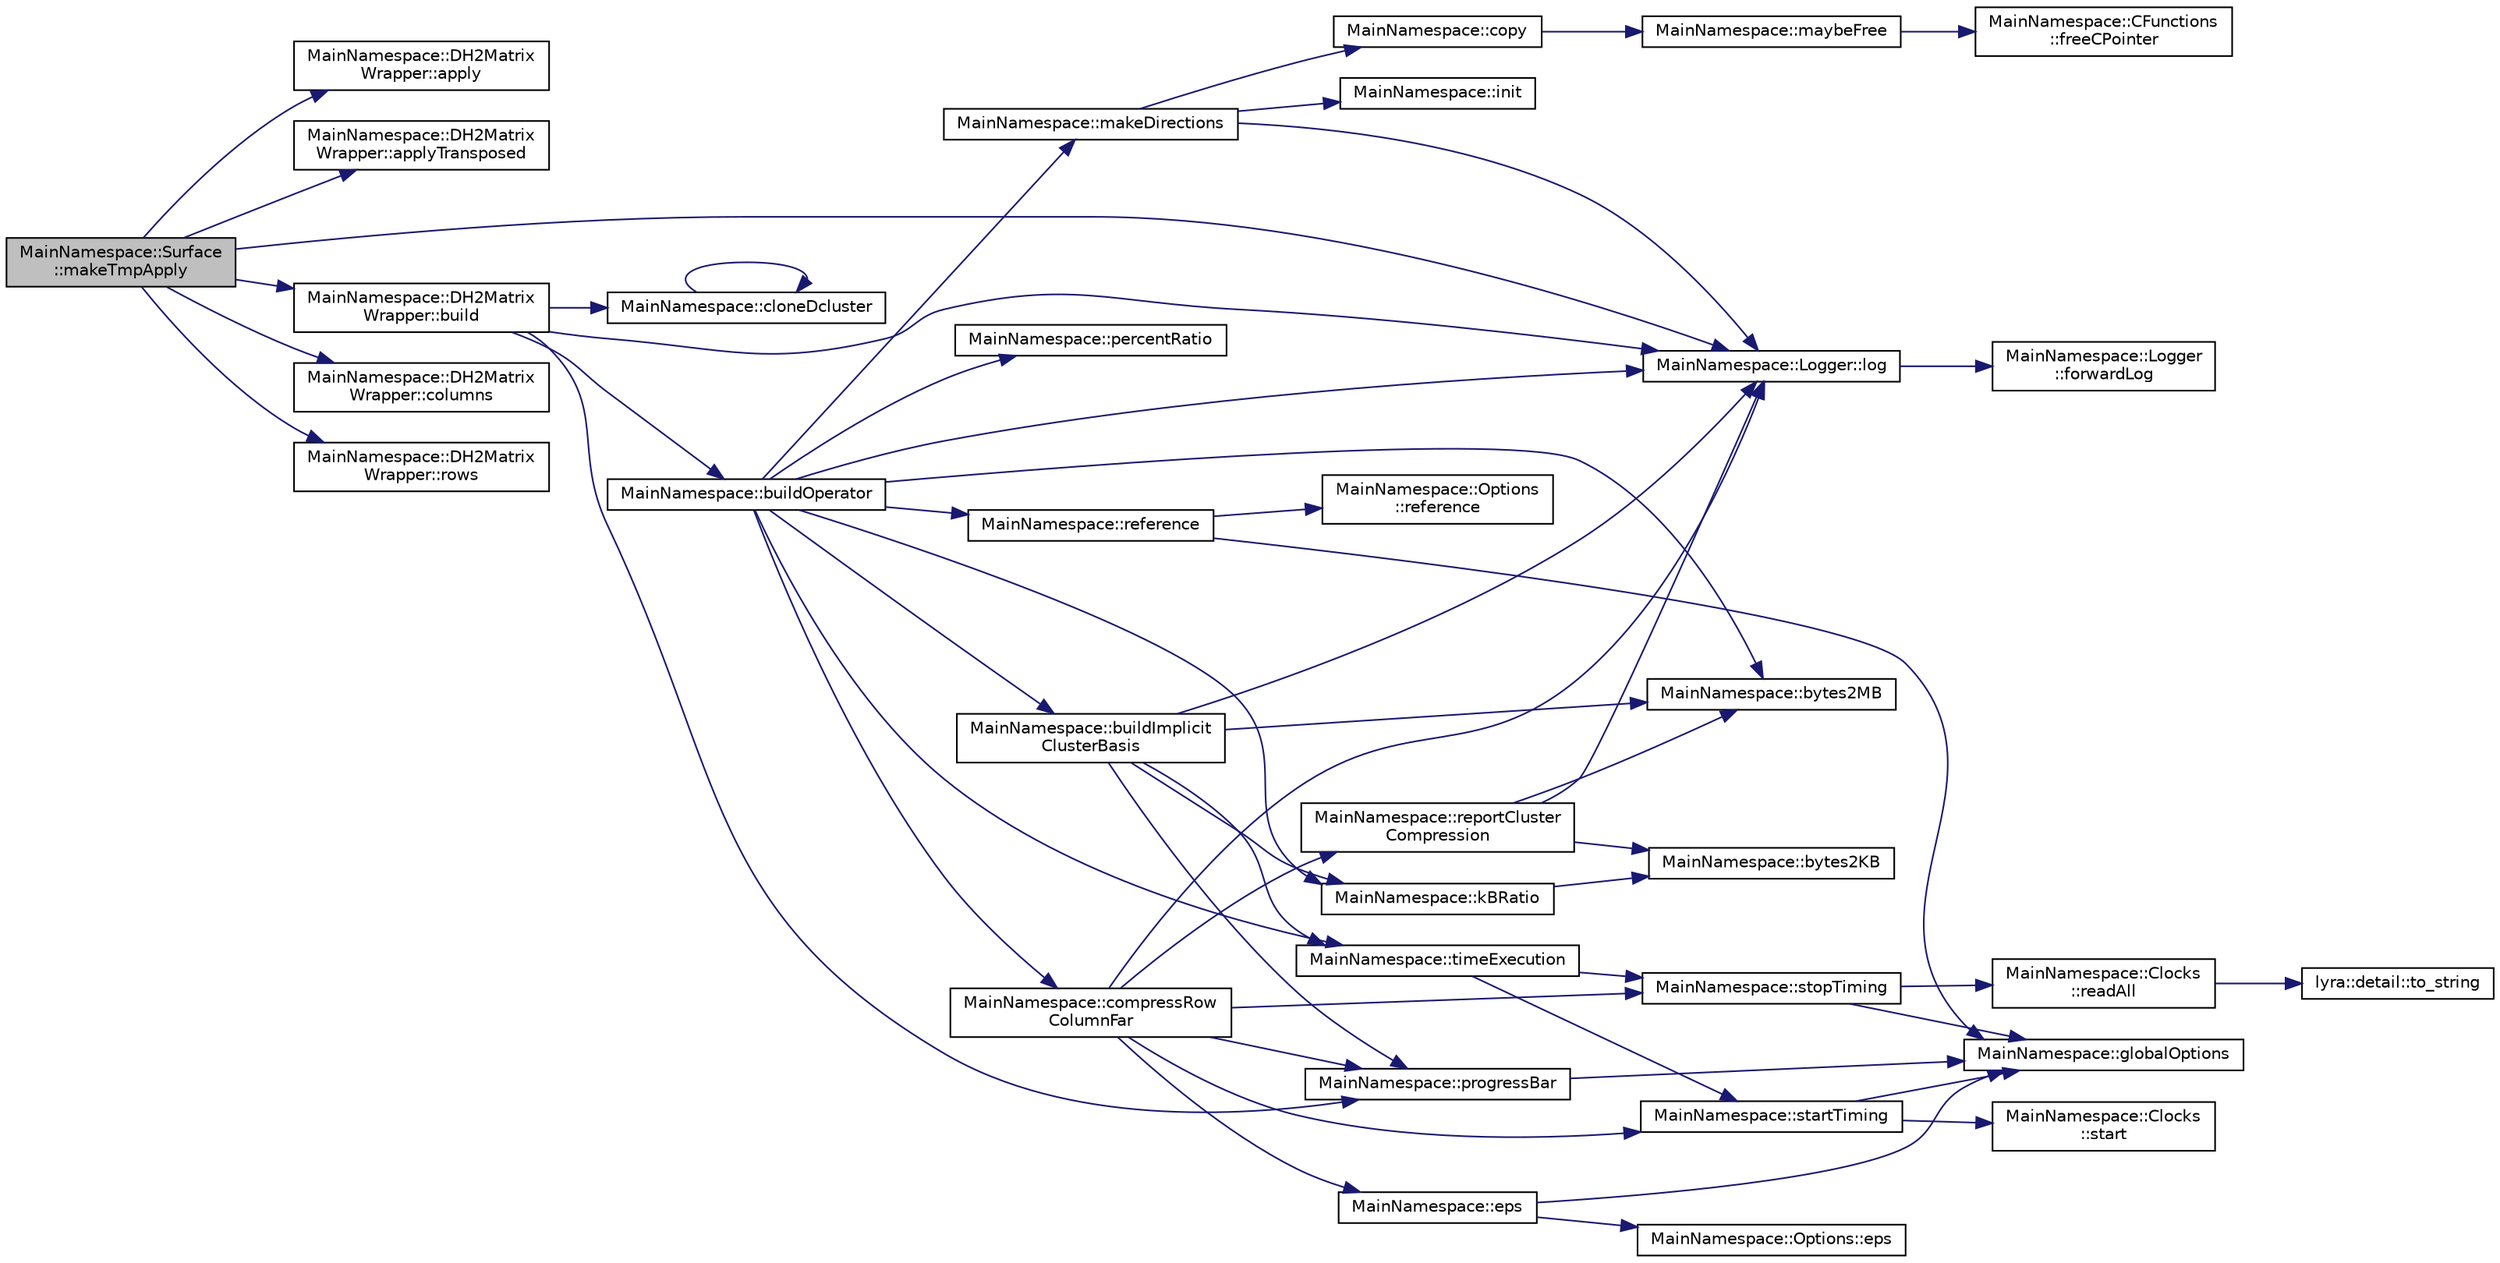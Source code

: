 digraph "MainNamespace::Surface::makeTmpApply"
{
 // INTERACTIVE_SVG=YES
 // LATEX_PDF_SIZE
  edge [fontname="Helvetica",fontsize="10",labelfontname="Helvetica",labelfontsize="10"];
  node [fontname="Helvetica",fontsize="10",shape=record];
  rankdir="LR";
  Node1 [label="MainNamespace::Surface\l::makeTmpApply",height=0.2,width=0.4,color="black", fillcolor="grey75", style="filled", fontcolor="black",tooltip=" "];
  Node1 -> Node2 [color="midnightblue",fontsize="10",style="solid",fontname="Helvetica"];
  Node2 [label="MainNamespace::DH2Matrix\lWrapper::apply",height=0.2,width=0.4,color="black", fillcolor="white", style="filled",URL="$class_main_namespace_1_1_d_h2_matrix_wrapper.html#a60542c6922db56ef894763552473f731",tooltip="Apply the operator to source * scale, and add the result to destination."];
  Node1 -> Node3 [color="midnightblue",fontsize="10",style="solid",fontname="Helvetica"];
  Node3 [label="MainNamespace::DH2Matrix\lWrapper::applyTransposed",height=0.2,width=0.4,color="black", fillcolor="white", style="filled",URL="$class_main_namespace_1_1_d_h2_matrix_wrapper.html#adb03645b3f6bc16f5af0727f097c224f",tooltip="Apply the transposed of the operator to source * scale, and add the result to destination."];
  Node1 -> Node4 [color="midnightblue",fontsize="10",style="solid",fontname="Helvetica"];
  Node4 [label="MainNamespace::DH2Matrix\lWrapper::build",height=0.2,width=0.4,color="black", fillcolor="white", style="filled",URL="$class_main_namespace_1_1_d_h2_matrix_wrapper.html#a8b3117680075ec79bc0500f3e901b133",tooltip="Take ownership of, the pointer to the bem description and build the matrix and all needed data struct..."];
  Node4 -> Node5 [color="midnightblue",fontsize="10",style="solid",fontname="Helvetica"];
  Node5 [label="MainNamespace::buildOperator",height=0.2,width=0.4,color="black", fillcolor="white", style="filled",URL="$namespace_main_namespace.html#aaa553a0feb6a9e785dce2ea7c2f25481",tooltip="Build a dh2matrix for the operator described by bemDescription, using the given clusters."];
  Node5 -> Node6 [color="midnightblue",fontsize="10",style="solid",fontname="Helvetica"];
  Node6 [label="MainNamespace::buildImplicit\lClusterBasis",height=0.2,width=0.4,color="black", fillcolor="white", style="filled",URL="$namespace_main_namespace.html#a8d8fdac50b5e686e19890836bb305791",tooltip=" "];
  Node6 -> Node7 [color="midnightblue",fontsize="10",style="solid",fontname="Helvetica"];
  Node7 [label="MainNamespace::bytes2MB",height=0.2,width=0.4,color="black", fillcolor="white", style="filled",URL="$namespace_main_namespace.html#a8b635a657e6b53278f8c3df8f0f4dd7e",tooltip=" "];
  Node6 -> Node8 [color="midnightblue",fontsize="10",style="solid",fontname="Helvetica"];
  Node8 [label="MainNamespace::kBRatio",height=0.2,width=0.4,color="black", fillcolor="white", style="filled",URL="$namespace_main_namespace.html#a1a47811df49aff58a267d9845ae9da15",tooltip=" "];
  Node8 -> Node9 [color="midnightblue",fontsize="10",style="solid",fontname="Helvetica"];
  Node9 [label="MainNamespace::bytes2KB",height=0.2,width=0.4,color="black", fillcolor="white", style="filled",URL="$namespace_main_namespace.html#a676f5efd45b0c88c4ef129b59e69ac71",tooltip=" "];
  Node6 -> Node10 [color="midnightblue",fontsize="10",style="solid",fontname="Helvetica"];
  Node10 [label="MainNamespace::Logger::log",height=0.2,width=0.4,color="black", fillcolor="white", style="filled",URL="$namespace_main_namespace_1_1_logger.html#afbb4cc2d8b498e71fcb228f0da8309a1",tooltip=" "];
  Node10 -> Node11 [color="midnightblue",fontsize="10",style="solid",fontname="Helvetica"];
  Node11 [label="MainNamespace::Logger\l::forwardLog",height=0.2,width=0.4,color="black", fillcolor="white", style="filled",URL="$namespace_main_namespace_1_1_logger.html#af052b0198f333fca77f0837a511ec7f7",tooltip=" "];
  Node6 -> Node12 [color="midnightblue",fontsize="10",style="solid",fontname="Helvetica"];
  Node12 [label="MainNamespace::progressBar",height=0.2,width=0.4,color="black", fillcolor="white", style="filled",URL="$namespace_main_namespace.html#a81be07be2d5cb2aa7737c9551518e82b",tooltip=" "];
  Node12 -> Node13 [color="midnightblue",fontsize="10",style="solid",fontname="Helvetica"];
  Node13 [label="MainNamespace::globalOptions",height=0.2,width=0.4,color="black", fillcolor="white", style="filled",URL="$namespace_main_namespace.html#a6fd76e14adc7d23a9822334cb389b369",tooltip=" "];
  Node6 -> Node14 [color="midnightblue",fontsize="10",style="solid",fontname="Helvetica"];
  Node14 [label="MainNamespace::timeExecution",height=0.2,width=0.4,color="black", fillcolor="white", style="filled",URL="$namespace_main_namespace.html#af2de50bf4da80fb75ac77bb7bdce2f40",tooltip=" "];
  Node14 -> Node15 [color="midnightblue",fontsize="10",style="solid",fontname="Helvetica"];
  Node15 [label="MainNamespace::startTiming",height=0.2,width=0.4,color="black", fillcolor="white", style="filled",URL="$namespace_main_namespace.html#a29e3c10e67bcebfcf74b31964747e0d8",tooltip=" "];
  Node15 -> Node13 [color="midnightblue",fontsize="10",style="solid",fontname="Helvetica"];
  Node15 -> Node16 [color="midnightblue",fontsize="10",style="solid",fontname="Helvetica"];
  Node16 [label="MainNamespace::Clocks\l::start",height=0.2,width=0.4,color="black", fillcolor="white", style="filled",URL="$class_main_namespace_1_1_clocks.html#a0a4ef648fba7c4c6765db19c6a4a6c46",tooltip=" "];
  Node14 -> Node17 [color="midnightblue",fontsize="10",style="solid",fontname="Helvetica"];
  Node17 [label="MainNamespace::stopTiming",height=0.2,width=0.4,color="black", fillcolor="white", style="filled",URL="$namespace_main_namespace.html#a03589b500835850f32276c9983678dc8",tooltip=" "];
  Node17 -> Node13 [color="midnightblue",fontsize="10",style="solid",fontname="Helvetica"];
  Node17 -> Node18 [color="midnightblue",fontsize="10",style="solid",fontname="Helvetica"];
  Node18 [label="MainNamespace::Clocks\l::readAll",height=0.2,width=0.4,color="black", fillcolor="white", style="filled",URL="$class_main_namespace_1_1_clocks.html#ae0f6374bfcfdbb939449238eabb488ab",tooltip=" "];
  Node18 -> Node19 [color="midnightblue",fontsize="10",style="solid",fontname="Helvetica"];
  Node19 [label="lyra::detail::to_string",height=0.2,width=0.4,color="black", fillcolor="white", style="filled",URL="$namespacelyra_1_1detail.html#ae65bbfceff11344e7ae2b7f28bebcdb7",tooltip=" "];
  Node5 -> Node7 [color="midnightblue",fontsize="10",style="solid",fontname="Helvetica"];
  Node5 -> Node20 [color="midnightblue",fontsize="10",style="solid",fontname="Helvetica"];
  Node20 [label="MainNamespace::compressRow\lColumnFar",height=0.2,width=0.4,color="black", fillcolor="white", style="filled",URL="$namespace_main_namespace.html#ab0c0b0cb1d9d667bc93cb8e377796c8a",tooltip=" "];
  Node20 -> Node21 [color="midnightblue",fontsize="10",style="solid",fontname="Helvetica"];
  Node21 [label="MainNamespace::eps",height=0.2,width=0.4,color="black", fillcolor="white", style="filled",URL="$namespace_main_namespace.html#a4e7ea1c2ee502be36c9be19ea1c5ada3",tooltip=" "];
  Node21 -> Node22 [color="midnightblue",fontsize="10",style="solid",fontname="Helvetica"];
  Node22 [label="MainNamespace::Options::eps",height=0.2,width=0.4,color="black", fillcolor="white", style="filled",URL="$struct_main_namespace_1_1_options.html#ad8a5dac97faa38719a378d695f4c3b6b",tooltip=" "];
  Node21 -> Node13 [color="midnightblue",fontsize="10",style="solid",fontname="Helvetica"];
  Node20 -> Node10 [color="midnightblue",fontsize="10",style="solid",fontname="Helvetica"];
  Node20 -> Node12 [color="midnightblue",fontsize="10",style="solid",fontname="Helvetica"];
  Node20 -> Node23 [color="midnightblue",fontsize="10",style="solid",fontname="Helvetica"];
  Node23 [label="MainNamespace::reportCluster\lCompression",height=0.2,width=0.4,color="black", fillcolor="white", style="filled",URL="$namespace_main_namespace.html#a616c9a4091e842c4469e1ceffc02b864",tooltip=" "];
  Node23 -> Node9 [color="midnightblue",fontsize="10",style="solid",fontname="Helvetica"];
  Node23 -> Node7 [color="midnightblue",fontsize="10",style="solid",fontname="Helvetica"];
  Node23 -> Node10 [color="midnightblue",fontsize="10",style="solid",fontname="Helvetica"];
  Node20 -> Node15 [color="midnightblue",fontsize="10",style="solid",fontname="Helvetica"];
  Node20 -> Node17 [color="midnightblue",fontsize="10",style="solid",fontname="Helvetica"];
  Node5 -> Node8 [color="midnightblue",fontsize="10",style="solid",fontname="Helvetica"];
  Node5 -> Node10 [color="midnightblue",fontsize="10",style="solid",fontname="Helvetica"];
  Node5 -> Node24 [color="midnightblue",fontsize="10",style="solid",fontname="Helvetica"];
  Node24 [label="MainNamespace::makeDirections",height=0.2,width=0.4,color="black", fillcolor="white", style="filled",URL="$namespace_main_namespace.html#a595f92c9feef4f77b05ba85969525fe1",tooltip=" "];
  Node24 -> Node25 [color="midnightblue",fontsize="10",style="solid",fontname="Helvetica"];
  Node25 [label="MainNamespace::copy",height=0.2,width=0.4,color="black", fillcolor="white", style="filled",URL="$namespace_main_namespace.html#ad6c9cb208aad8941d4a3efa626110c5b",tooltip=" "];
  Node25 -> Node26 [color="midnightblue",fontsize="10",style="solid",fontname="Helvetica"];
  Node26 [label="MainNamespace::maybeFree",height=0.2,width=0.4,color="black", fillcolor="white", style="filled",URL="$namespace_main_namespace.html#a066656219cf67ef84d18b17a7daae845",tooltip=" "];
  Node26 -> Node27 [color="midnightblue",fontsize="10",style="solid",fontname="Helvetica"];
  Node27 [label="MainNamespace::CFunctions\l::freeCPointer",height=0.2,width=0.4,color="black", fillcolor="white", style="filled",URL="$namespace_main_namespace_1_1_c_functions.html#a4c174a200de18d1f8aa4f313eef7513a",tooltip=" "];
  Node24 -> Node28 [color="midnightblue",fontsize="10",style="solid",fontname="Helvetica"];
  Node28 [label="MainNamespace::init",height=0.2,width=0.4,color="black", fillcolor="white", style="filled",URL="$namespace_main_namespace.html#a02c8bef81335a9abf6f7c56770f0c7a1",tooltip=" "];
  Node24 -> Node10 [color="midnightblue",fontsize="10",style="solid",fontname="Helvetica"];
  Node5 -> Node29 [color="midnightblue",fontsize="10",style="solid",fontname="Helvetica"];
  Node29 [label="MainNamespace::percentRatio",height=0.2,width=0.4,color="black", fillcolor="white", style="filled",URL="$namespace_main_namespace.html#ab762b20c1f4f516b4c9043ce99d64ea9",tooltip=" "];
  Node5 -> Node30 [color="midnightblue",fontsize="10",style="solid",fontname="Helvetica"];
  Node30 [label="MainNamespace::reference",height=0.2,width=0.4,color="black", fillcolor="white", style="filled",URL="$namespace_main_namespace.html#a78e94b3a3cdc51d20e1c665b3c4dd432",tooltip=" "];
  Node30 -> Node13 [color="midnightblue",fontsize="10",style="solid",fontname="Helvetica"];
  Node30 -> Node31 [color="midnightblue",fontsize="10",style="solid",fontname="Helvetica"];
  Node31 [label="MainNamespace::Options\l::reference",height=0.2,width=0.4,color="black", fillcolor="white", style="filled",URL="$struct_main_namespace_1_1_options.html#a7265db95ee1db24aa677c747ec2ec49b",tooltip=" "];
  Node5 -> Node14 [color="midnightblue",fontsize="10",style="solid",fontname="Helvetica"];
  Node4 -> Node32 [color="midnightblue",fontsize="10",style="solid",fontname="Helvetica"];
  Node32 [label="MainNamespace::cloneDcluster",height=0.2,width=0.4,color="black", fillcolor="white", style="filled",URL="$namespace_main_namespace.html#a563d3275892f06e378b075454231763f",tooltip=" "];
  Node32 -> Node32 [color="midnightblue",fontsize="10",style="solid",fontname="Helvetica"];
  Node4 -> Node10 [color="midnightblue",fontsize="10",style="solid",fontname="Helvetica"];
  Node4 -> Node12 [color="midnightblue",fontsize="10",style="solid",fontname="Helvetica"];
  Node1 -> Node33 [color="midnightblue",fontsize="10",style="solid",fontname="Helvetica"];
  Node33 [label="MainNamespace::DH2Matrix\lWrapper::columns",height=0.2,width=0.4,color="black", fillcolor="white", style="filled",URL="$class_main_namespace_1_1_d_h2_matrix_wrapper.html#a7d828aa322d59851d3e18f5af6a7ace1",tooltip=" "];
  Node1 -> Node10 [color="midnightblue",fontsize="10",style="solid",fontname="Helvetica"];
  Node1 -> Node34 [color="midnightblue",fontsize="10",style="solid",fontname="Helvetica"];
  Node34 [label="MainNamespace::DH2Matrix\lWrapper::rows",height=0.2,width=0.4,color="black", fillcolor="white", style="filled",URL="$class_main_namespace_1_1_d_h2_matrix_wrapper.html#abeebddd29792b35712694ae940908aa6",tooltip=" "];
}
